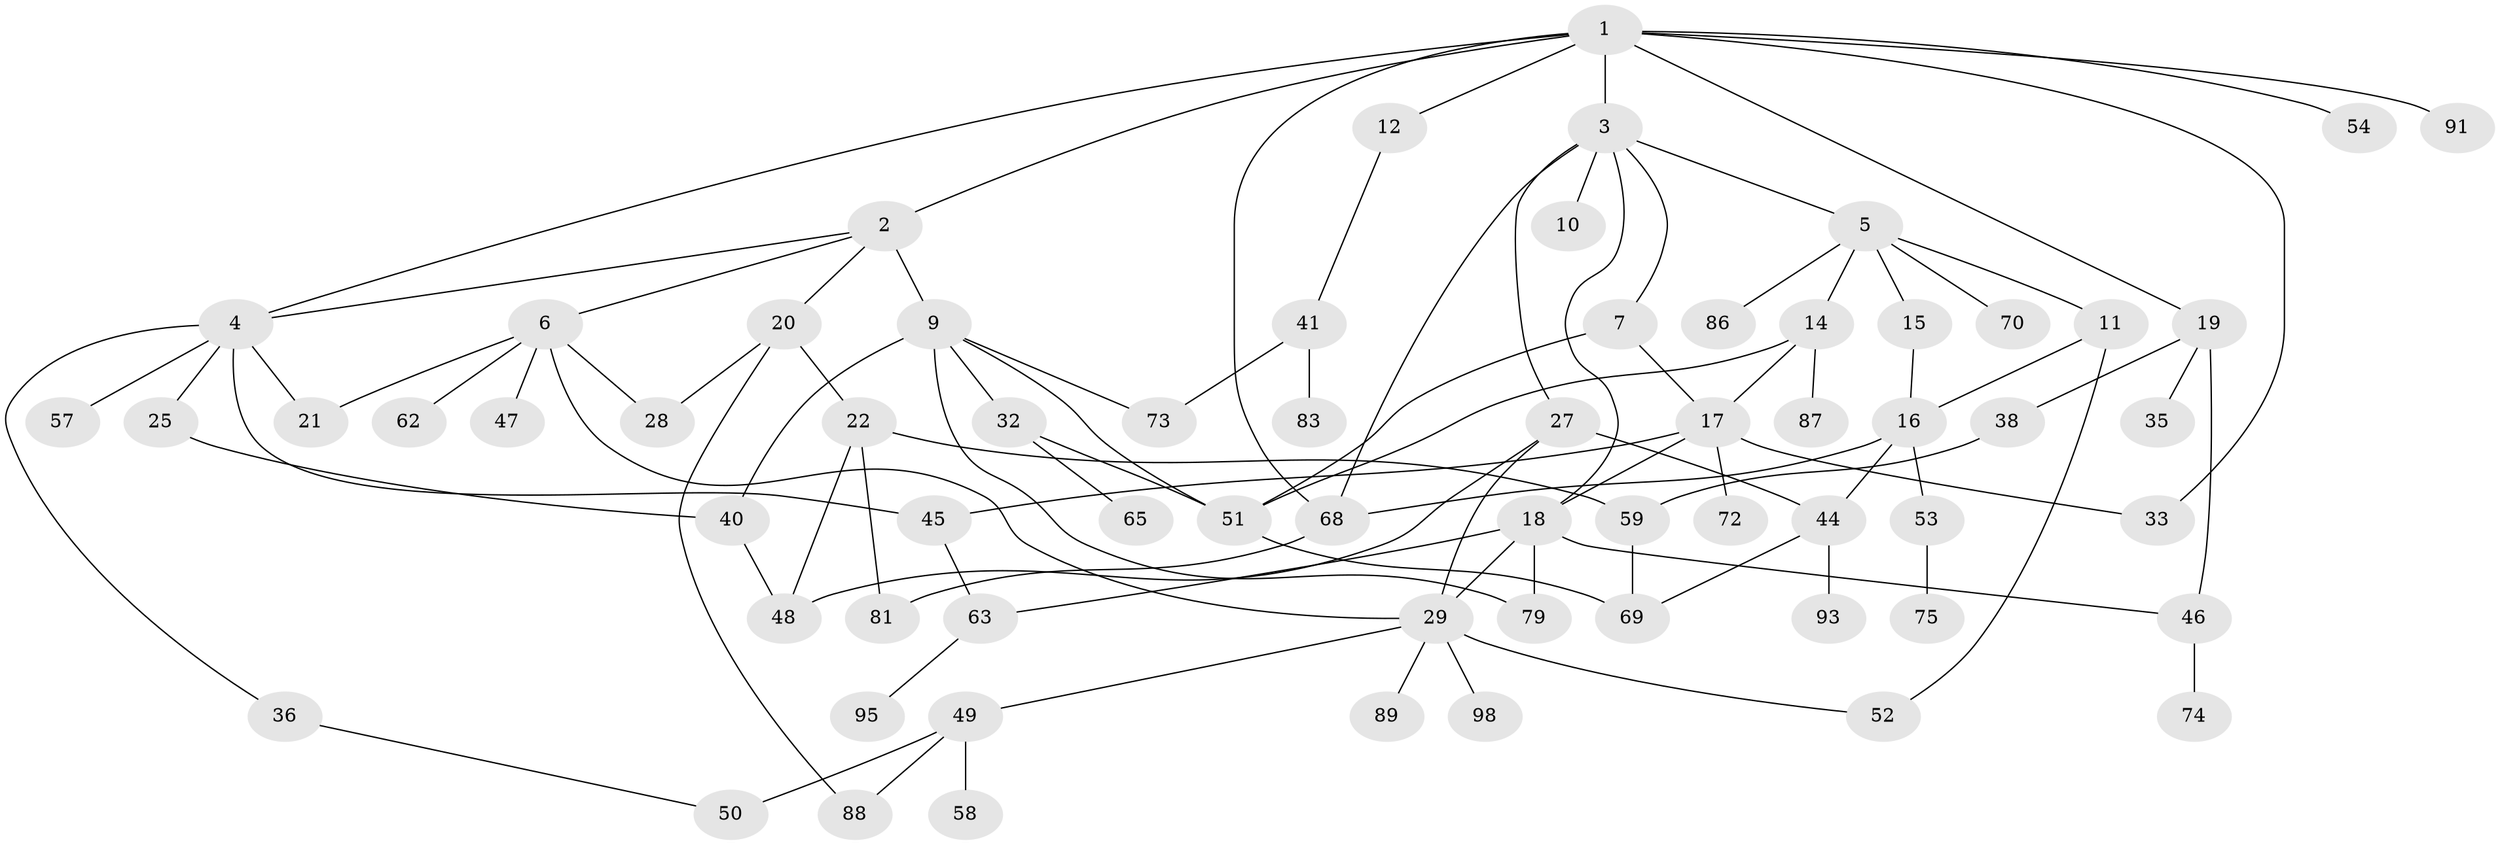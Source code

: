 // Generated by graph-tools (version 1.1) at 2025/51/02/27/25 19:51:37]
// undirected, 66 vertices, 95 edges
graph export_dot {
graph [start="1"]
  node [color=gray90,style=filled];
  1 [super="+66"];
  2 [super="+64"];
  3 [super="+34"];
  4 [super="+8"];
  5 [super="+55"];
  6 [super="+13"];
  7 [super="+78"];
  9 [super="+31"];
  10;
  11;
  12 [super="+56"];
  14 [super="+84"];
  15;
  16 [super="+39"];
  17 [super="+24"];
  18 [super="+30"];
  19 [super="+26"];
  20 [super="+96"];
  21;
  22 [super="+23"];
  25;
  27 [super="+82"];
  28;
  29 [super="+37"];
  32;
  33;
  35;
  36;
  38 [super="+42"];
  40 [super="+43"];
  41 [super="+71"];
  44 [super="+67"];
  45;
  46 [super="+92"];
  47;
  48 [super="+60"];
  49;
  50 [super="+76"];
  51 [super="+61"];
  52 [super="+77"];
  53;
  54;
  57;
  58;
  59 [super="+94"];
  62 [super="+85"];
  63;
  65 [super="+90"];
  68 [super="+80"];
  69 [super="+97"];
  70;
  72;
  73;
  74;
  75;
  79;
  81;
  83;
  86;
  87;
  88;
  89;
  91;
  93;
  95;
  98;
  1 -- 2;
  1 -- 3;
  1 -- 12;
  1 -- 19;
  1 -- 54;
  1 -- 91;
  1 -- 33;
  1 -- 68;
  1 -- 4;
  2 -- 4;
  2 -- 6;
  2 -- 9 [weight=2];
  2 -- 20;
  3 -- 5;
  3 -- 7;
  3 -- 10;
  3 -- 18;
  3 -- 27;
  3 -- 68;
  4 -- 36;
  4 -- 21;
  4 -- 25;
  4 -- 45;
  4 -- 57;
  5 -- 11;
  5 -- 14;
  5 -- 15;
  5 -- 70;
  5 -- 86;
  6 -- 28;
  6 -- 29;
  6 -- 47;
  6 -- 62;
  6 -- 21;
  7 -- 17;
  7 -- 51;
  9 -- 32;
  9 -- 73;
  9 -- 51;
  9 -- 79;
  9 -- 40;
  11 -- 16;
  11 -- 52;
  12 -- 41;
  14 -- 87;
  14 -- 17;
  14 -- 51;
  15 -- 16;
  16 -- 44;
  16 -- 53;
  16 -- 68;
  17 -- 33;
  17 -- 72;
  17 -- 45;
  17 -- 18;
  18 -- 79;
  18 -- 63;
  18 -- 46;
  18 -- 29;
  19 -- 35;
  19 -- 46;
  19 -- 38;
  20 -- 22;
  20 -- 88;
  20 -- 28;
  22 -- 81;
  22 -- 59;
  22 -- 48;
  25 -- 40;
  27 -- 29;
  27 -- 44;
  27 -- 48;
  29 -- 98;
  29 -- 52;
  29 -- 89;
  29 -- 49;
  32 -- 51;
  32 -- 65;
  36 -- 50;
  38 -- 59;
  40 -- 48;
  41 -- 73;
  41 -- 83;
  44 -- 93;
  44 -- 69;
  45 -- 63;
  46 -- 74;
  49 -- 50;
  49 -- 58;
  49 -- 88;
  51 -- 69;
  53 -- 75;
  59 -- 69;
  63 -- 95;
  68 -- 81;
}
